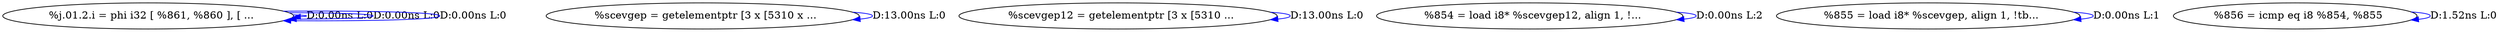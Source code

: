 digraph {
Node0x41a18a0[label="  %j.01.2.i = phi i32 [ %861, %860 ], [ ..."];
Node0x41a18a0 -> Node0x41a18a0[label="D:0.00ns L:0",color=blue];
Node0x41a18a0 -> Node0x41a18a0[label="D:0.00ns L:0",color=blue];
Node0x41a18a0 -> Node0x41a18a0[label="D:0.00ns L:0",color=blue];
Node0x41a19e0[label="  %scevgep = getelementptr [3 x [5310 x ..."];
Node0x41a19e0 -> Node0x41a19e0[label="D:13.00ns L:0",color=blue];
Node0x41a1b20[label="  %scevgep12 = getelementptr [3 x [5310 ..."];
Node0x41a1b20 -> Node0x41a1b20[label="D:13.00ns L:0",color=blue];
Node0x41a1c60[label="  %854 = load i8* %scevgep12, align 1, !..."];
Node0x41a1c60 -> Node0x41a1c60[label="D:0.00ns L:2",color=blue];
Node0x41a1da0[label="  %855 = load i8* %scevgep, align 1, !tb..."];
Node0x41a1da0 -> Node0x41a1da0[label="D:0.00ns L:1",color=blue];
Node0x41a1ee0[label="  %856 = icmp eq i8 %854, %855"];
Node0x41a1ee0 -> Node0x41a1ee0[label="D:1.52ns L:0",color=blue];
}
